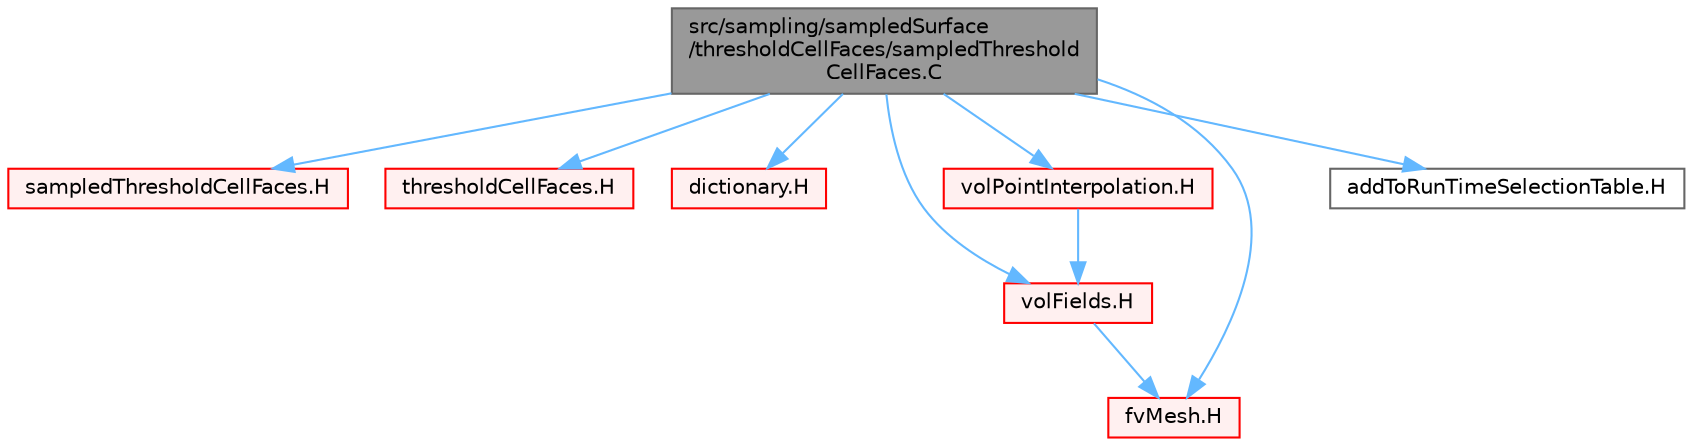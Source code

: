 digraph "src/sampling/sampledSurface/thresholdCellFaces/sampledThresholdCellFaces.C"
{
 // LATEX_PDF_SIZE
  bgcolor="transparent";
  edge [fontname=Helvetica,fontsize=10,labelfontname=Helvetica,labelfontsize=10];
  node [fontname=Helvetica,fontsize=10,shape=box,height=0.2,width=0.4];
  Node1 [id="Node000001",label="src/sampling/sampledSurface\l/thresholdCellFaces/sampledThreshold\lCellFaces.C",height=0.2,width=0.4,color="gray40", fillcolor="grey60", style="filled", fontcolor="black",tooltip=" "];
  Node1 -> Node2 [id="edge1_Node000001_Node000002",color="steelblue1",style="solid",tooltip=" "];
  Node2 [id="Node000002",label="sampledThresholdCellFaces.H",height=0.2,width=0.4,color="red", fillcolor="#FFF0F0", style="filled",URL="$sampledThresholdCellFaces_8H.html",tooltip=" "];
  Node1 -> Node427 [id="edge2_Node000001_Node000427",color="steelblue1",style="solid",tooltip=" "];
  Node427 [id="Node000427",label="thresholdCellFaces.H",height=0.2,width=0.4,color="red", fillcolor="#FFF0F0", style="filled",URL="$thresholdCellFaces_8H.html",tooltip=" "];
  Node1 -> Node303 [id="edge3_Node000001_Node000303",color="steelblue1",style="solid",tooltip=" "];
  Node303 [id="Node000303",label="dictionary.H",height=0.2,width=0.4,color="red", fillcolor="#FFF0F0", style="filled",URL="$dictionary_8H.html",tooltip=" "];
  Node1 -> Node428 [id="edge4_Node000001_Node000428",color="steelblue1",style="solid",tooltip=" "];
  Node428 [id="Node000428",label="volFields.H",height=0.2,width=0.4,color="red", fillcolor="#FFF0F0", style="filled",URL="$volFields_8H.html",tooltip=" "];
  Node428 -> Node288 [id="edge5_Node000428_Node000288",color="steelblue1",style="solid",tooltip=" "];
  Node288 [id="Node000288",label="fvMesh.H",height=0.2,width=0.4,color="red", fillcolor="#FFF0F0", style="filled",URL="$fvMesh_8H.html",tooltip=" "];
  Node1 -> Node435 [id="edge6_Node000001_Node000435",color="steelblue1",style="solid",tooltip=" "];
  Node435 [id="Node000435",label="volPointInterpolation.H",height=0.2,width=0.4,color="red", fillcolor="#FFF0F0", style="filled",URL="$volPointInterpolation_8H.html",tooltip=" "];
  Node435 -> Node428 [id="edge7_Node000435_Node000428",color="steelblue1",style="solid",tooltip=" "];
  Node1 -> Node436 [id="edge8_Node000001_Node000436",color="steelblue1",style="solid",tooltip=" "];
  Node436 [id="Node000436",label="addToRunTimeSelectionTable.H",height=0.2,width=0.4,color="grey40", fillcolor="white", style="filled",URL="$addToRunTimeSelectionTable_8H.html",tooltip="Macros for easy insertion into run-time selection tables."];
  Node1 -> Node288 [id="edge9_Node000001_Node000288",color="steelblue1",style="solid",tooltip=" "];
}
